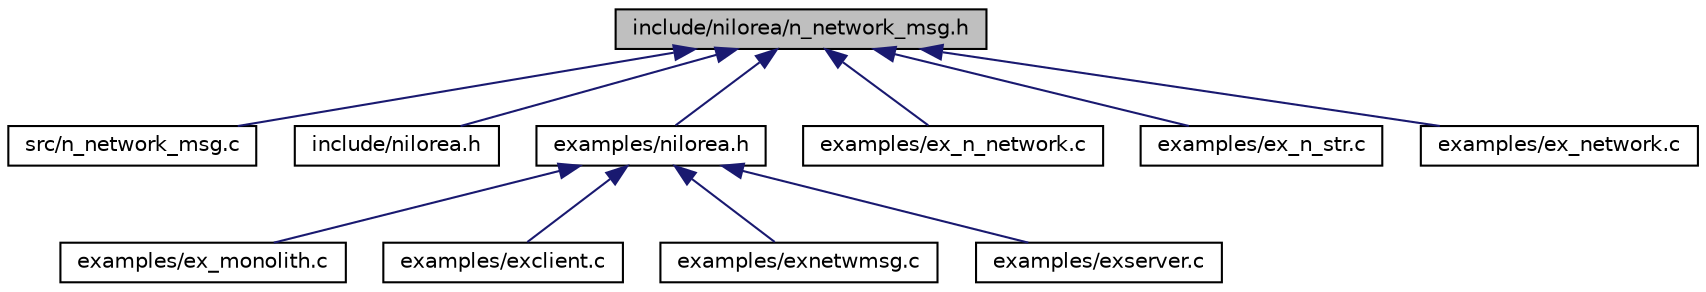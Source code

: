 digraph G
{
  edge [fontname="Helvetica",fontsize="10",labelfontname="Helvetica",labelfontsize="10"];
  node [fontname="Helvetica",fontsize="10",shape=record];
  Node1 [label="include/nilorea/n_network_msg.h",height=0.2,width=0.4,color="black", fillcolor="grey75", style="filled" fontcolor="black"];
  Node1 -> Node2 [dir=back,color="midnightblue",fontsize="10",style="solid",fontname="Helvetica"];
  Node2 [label="src/n_network_msg.c",height=0.2,width=0.4,color="black", fillcolor="white", style="filled",URL="$n__network__msg_8c.html"];
  Node1 -> Node3 [dir=back,color="midnightblue",fontsize="10",style="solid",fontname="Helvetica"];
  Node3 [label="include/nilorea.h",height=0.2,width=0.4,color="black", fillcolor="white", style="filled",URL="$include_2nilorea_8h_source.html"];
  Node1 -> Node4 [dir=back,color="midnightblue",fontsize="10",style="solid",fontname="Helvetica"];
  Node4 [label="examples/nilorea.h",height=0.2,width=0.4,color="black", fillcolor="white", style="filled",URL="$examples_2nilorea_8h_source.html"];
  Node4 -> Node5 [dir=back,color="midnightblue",fontsize="10",style="solid",fontname="Helvetica"];
  Node5 [label="examples/ex_monolith.c",height=0.2,width=0.4,color="black", fillcolor="white", style="filled",URL="$ex__monolith_8c_source.html"];
  Node4 -> Node6 [dir=back,color="midnightblue",fontsize="10",style="solid",fontname="Helvetica"];
  Node6 [label="examples/exclient.c",height=0.2,width=0.4,color="black", fillcolor="white", style="filled",URL="$exclient_8c.html"];
  Node4 -> Node7 [dir=back,color="midnightblue",fontsize="10",style="solid",fontname="Helvetica"];
  Node7 [label="examples/exnetwmsg.c",height=0.2,width=0.4,color="black", fillcolor="white", style="filled",URL="$exnetwmsg_8c_source.html"];
  Node4 -> Node8 [dir=back,color="midnightblue",fontsize="10",style="solid",fontname="Helvetica"];
  Node8 [label="examples/exserver.c",height=0.2,width=0.4,color="black", fillcolor="white", style="filled",URL="$exserver_8c.html"];
  Node1 -> Node9 [dir=back,color="midnightblue",fontsize="10",style="solid",fontname="Helvetica"];
  Node9 [label="examples/ex_n_network.c",height=0.2,width=0.4,color="black", fillcolor="white", style="filled",URL="$ex__n__network_8c.html"];
  Node1 -> Node10 [dir=back,color="midnightblue",fontsize="10",style="solid",fontname="Helvetica"];
  Node10 [label="examples/ex_n_str.c",height=0.2,width=0.4,color="black", fillcolor="white", style="filled",URL="$ex__n__str_8c.html"];
  Node1 -> Node11 [dir=back,color="midnightblue",fontsize="10",style="solid",fontname="Helvetica"];
  Node11 [label="examples/ex_network.c",height=0.2,width=0.4,color="black", fillcolor="white", style="filled",URL="$ex__network_8c_source.html"];
}

